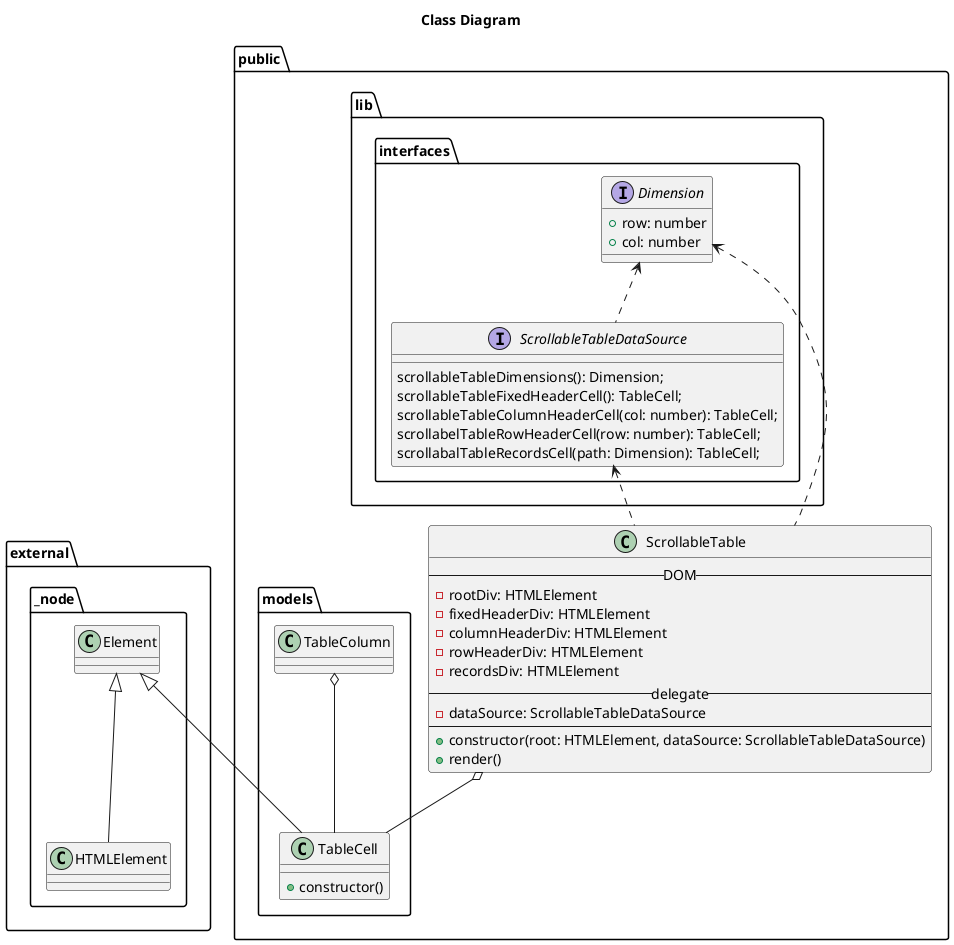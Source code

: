@startuml class_diagram
title Class Diagram

package public {
    package lib {
        package interfaces {
            interface Dimension {
                + row: number
                + col: number
            }

            interface ScrollableTableDataSource {
                scrollableTableDimensions(): Dimension;
                scrollableTableFixedHeaderCell(): TableCell;
                scrollableTableColumnHeaderCell(col: number): TableCell;
                scrollabelTableRowHeaderCell(row: number): TableCell;
                scrollabalTableRecordsCell(path: Dimension): TableCell;
            }

            Dimension <.. ScrollableTableDataSource
        }
    }

    package models {
        ' TableCell extends Element (it means in browser element)

        class TableCell {
            + constructor()
        }

        TableColumn o-- TableCell
    }


    class ScrollableTable {
        -- DOM --
        - rootDiv: HTMLElement
        - fixedHeaderDiv: HTMLElement
        - columnHeaderDiv: HTMLElement
        - rowHeaderDiv: HTMLElement
        - recordsDiv: HTMLElement
        -- delegate --
        - dataSource: ScrollableTableDataSource
        --
        + constructor(root: HTMLElement, dataSource: ScrollableTableDataSource)
        + render()
    }

    ScrollableTableDataSource <.. ScrollableTable
    Dimension <.. ScrollableTable 
    ScrollableTable o-- TableCell
}

package external {
    package _node {
        Element <|-- TableCell
        Element <|-- HTMLElement
    }
}



@enduml